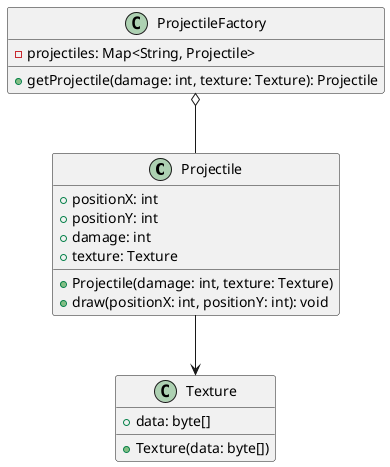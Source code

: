 @startuml
hide footbox

class Projectile {
    +positionX: int
    +positionY: int
    +damage: int
    +texture: Texture
    +Projectile(damage: int, texture: Texture)
    +draw(positionX: int, positionY: int): void
}

class ProjectileFactory {
    -projectiles: Map<String, Projectile>
    +getProjectile(damage: int, texture: Texture): Projectile
}

class Texture {
    +data: byte[]
    +Texture(data: byte[])
}

Projectile --> Texture
ProjectileFactory o-- Projectile

@enduml

